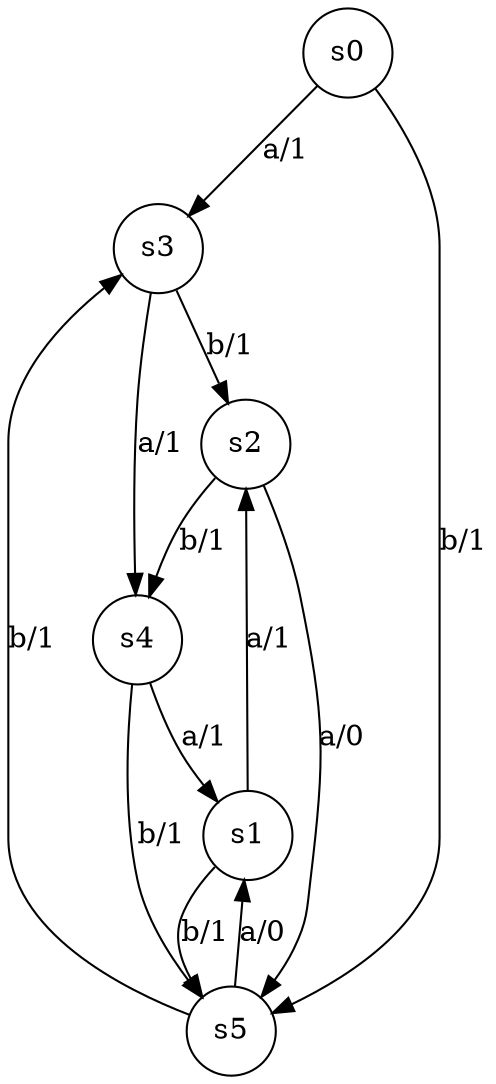 digraph fsm{
	s_0 [label="s0" shape="circle"]
	s_1 [label="s1" shape="circle"]
	s_2 [label="s2" shape="circle"]
	s_3 [label="s3" shape="circle"]
	s_4 [label="s4" shape="circle"]
	s_5 [label="s5" shape="circle"]
	
	s_0 -> s_5[label="b/1"]
	
	s_0 -> s_3[label="a/1"]
	
	s_3 -> s_4[label="a/1"]
	
	s_5 -> s_1[label="a/0"]
	
	s_3 -> s_2[label="b/1"]
	
	s_4 -> s_5[label="b/1"]
	
	s_4 -> s_1[label="a/1"]
	
	s_5 -> s_3[label="b/1"]
	
	s_1 -> s_5[label="b/1"]
	
	s_2 -> s_5[label="a/0"]
	
	s_2 -> s_4[label="b/1"]
	
	s_1 -> s_2[label="a/1"]
}
